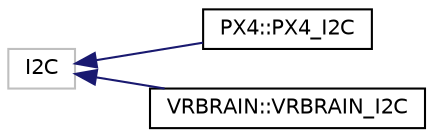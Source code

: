 digraph "Graphical Class Hierarchy"
{
 // INTERACTIVE_SVG=YES
  edge [fontname="Helvetica",fontsize="10",labelfontname="Helvetica",labelfontsize="10"];
  node [fontname="Helvetica",fontsize="10",shape=record];
  rankdir="LR";
  Node1 [label="I2C",height=0.2,width=0.4,color="grey75", fillcolor="white", style="filled"];
  Node1 -> Node2 [dir="back",color="midnightblue",fontsize="10",style="solid",fontname="Helvetica"];
  Node2 [label="PX4::PX4_I2C",height=0.2,width=0.4,color="black", fillcolor="white", style="filled",URL="$classPX4_1_1PX4__I2C.html"];
  Node1 -> Node3 [dir="back",color="midnightblue",fontsize="10",style="solid",fontname="Helvetica"];
  Node3 [label="VRBRAIN::VRBRAIN_I2C",height=0.2,width=0.4,color="black", fillcolor="white", style="filled",URL="$classVRBRAIN_1_1VRBRAIN__I2C.html"];
}
